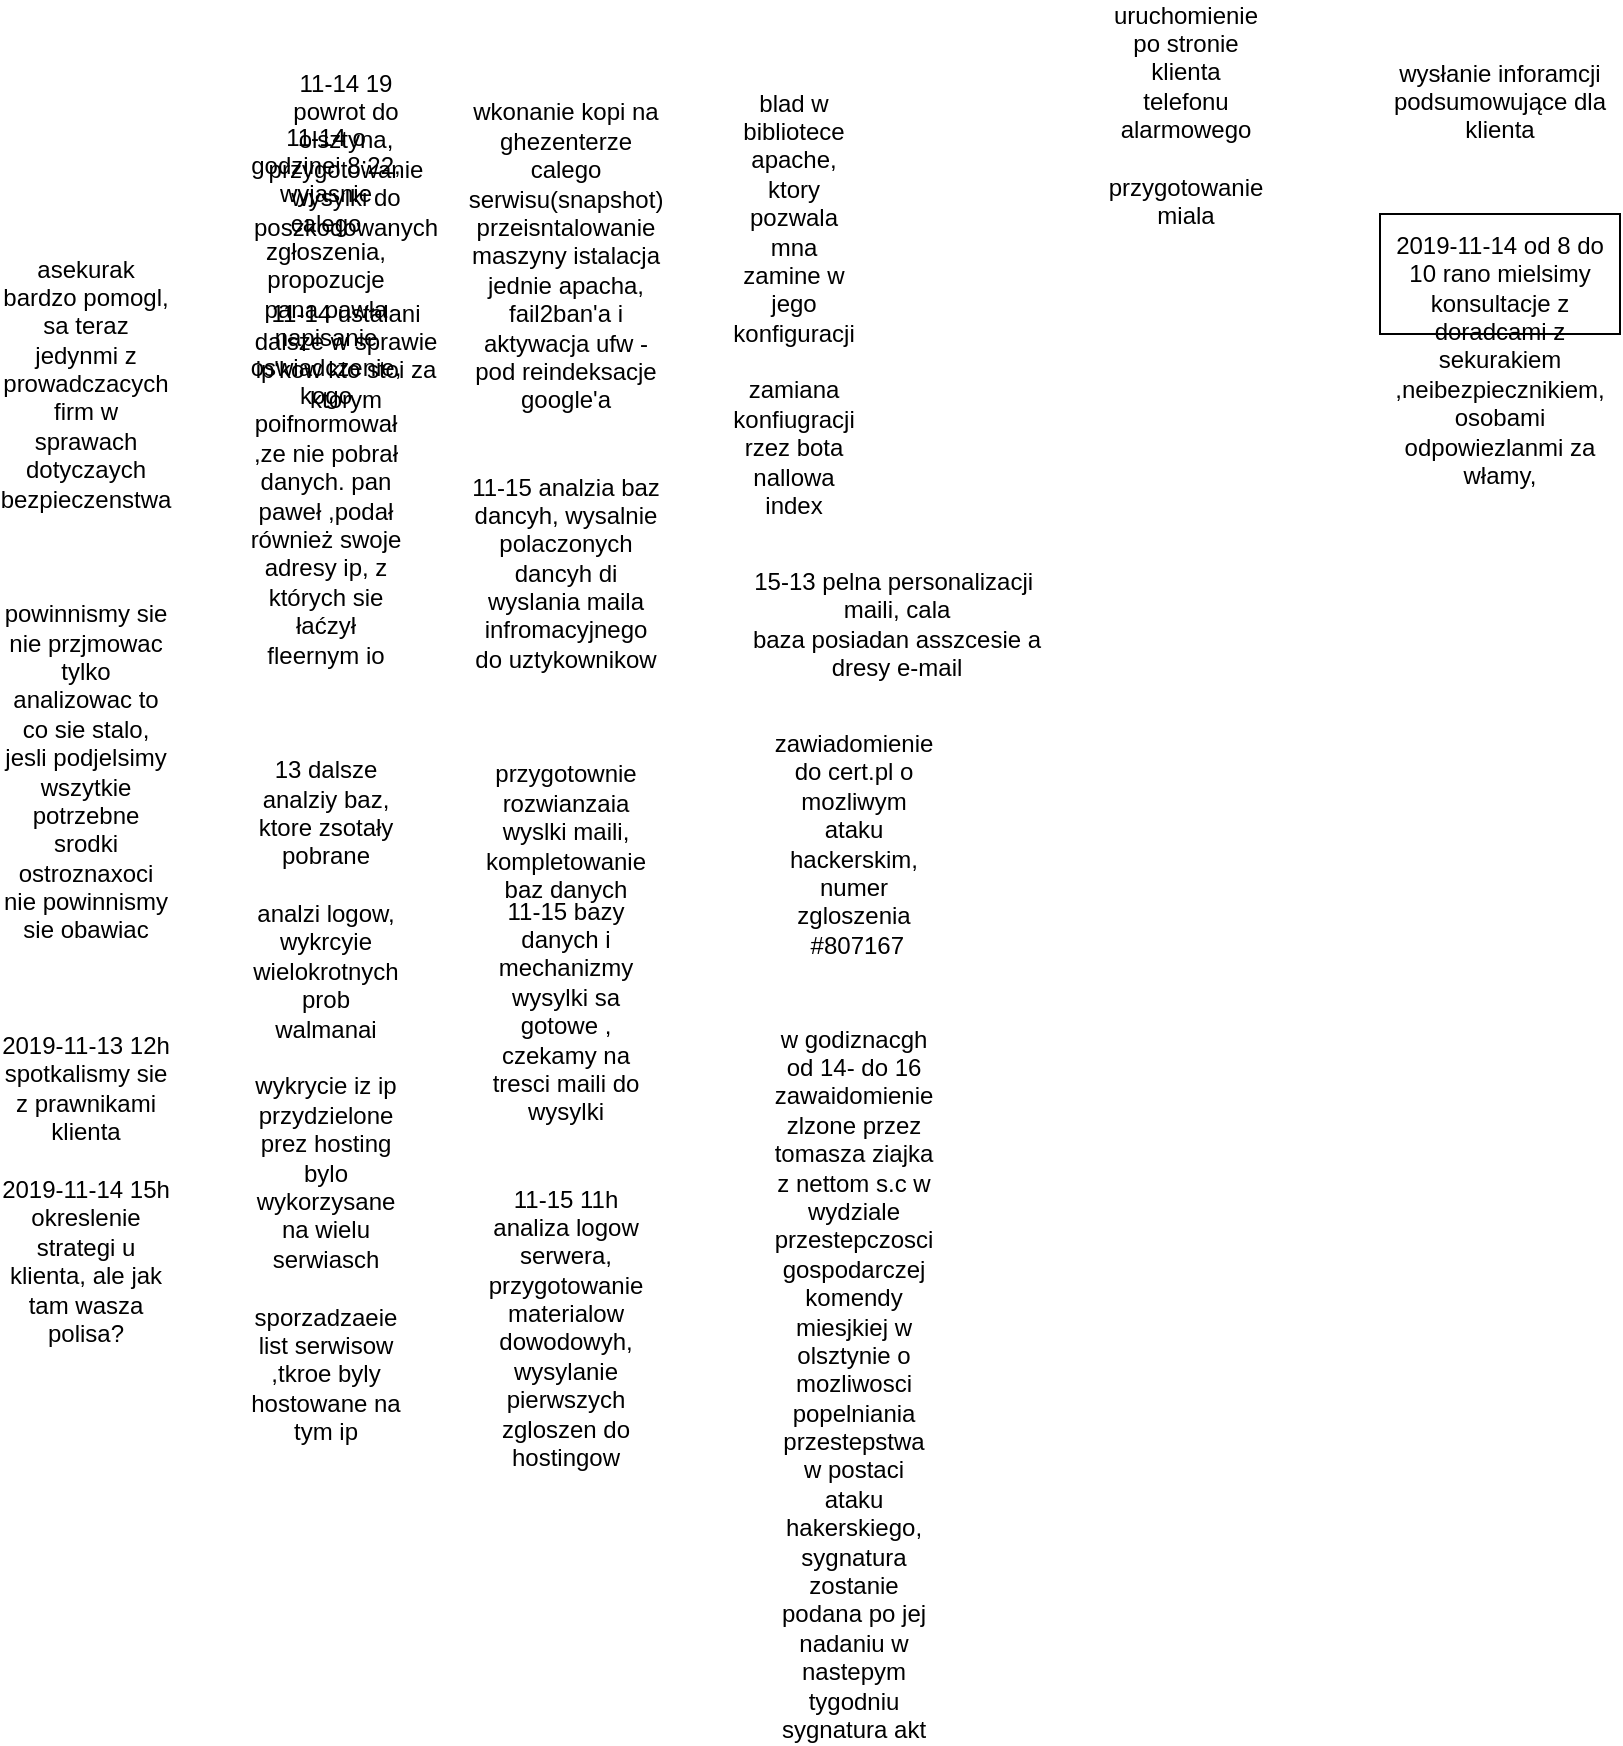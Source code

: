<mxfile version="24.7.17">
  <diagram name="Strona-1" id="V13b4Zk2M3cyRt3cg2z2">
    <mxGraphModel dx="1434" dy="1949" grid="1" gridSize="10" guides="1" tooltips="1" connect="1" arrows="1" fold="1" page="1" pageScale="1" pageWidth="827" pageHeight="1169" math="0" shadow="0">
      <root>
        <mxCell id="0" />
        <mxCell id="1" parent="0" />
        <mxCell id="9OjIWXLTbcFo8LXoZZLn-1" value="wysłanie inforamcji podsumowujące dla klienta&lt;div&gt;&lt;br&gt;&lt;/div&gt;&lt;div&gt;&lt;br&gt;&lt;/div&gt;&lt;div&gt;&lt;br&gt;&lt;/div&gt;&lt;div&gt;2019-11-14 od 8 do 10 rano mielsimy konsultacje z doradcami z sekurakiem ,neibezpiecznikiem, osobami odpowiezlanmi za włamy,&lt;/div&gt;" style="rounded=0;whiteSpace=wrap;html=1;" vertex="1" parent="1">
          <mxGeometry x="707" y="90" width="120" height="60" as="geometry" />
        </mxCell>
        <mxCell id="9OjIWXLTbcFo8LXoZZLn-2" value="asekurak bardzo pomogl, sa teraz jedynmi z prowadczacych firm w sprawach dotyczaych bezpieczenstwa&lt;div&gt;&lt;br&gt;&lt;/div&gt;&lt;div&gt;&lt;br&gt;&lt;/div&gt;&lt;div&gt;&lt;br&gt;&lt;/div&gt;&lt;div&gt;powinnismy sie nie przjmowac tylko analizowac to co sie stalo, jesli podjelsimy wszytkie potrzebne srodki ostroznaxoci nie powinnismy sie obawiac&lt;/div&gt;&lt;div&gt;&lt;br&gt;&lt;/div&gt;&lt;div&gt;&lt;br&gt;&lt;/div&gt;&lt;div&gt;&lt;br&gt;&lt;/div&gt;&lt;div&gt;2019-11-13 12h&lt;/div&gt;&lt;div&gt;spotkalismy sie z prawnikami klienta&lt;/div&gt;&lt;div&gt;&lt;br&gt;&lt;/div&gt;&lt;div&gt;2019-11-14 15h&lt;/div&gt;&lt;div&gt;okreslenie strategi u klienta, ale jak tam wasza polisa?&lt;/div&gt;&lt;div&gt;&lt;br&gt;&lt;/div&gt;&lt;div&gt;&lt;br&gt;&lt;/div&gt;&lt;div&gt;&lt;br&gt;&lt;/div&gt;" style="text;html=1;align=center;verticalAlign=middle;whiteSpace=wrap;rounded=0;" vertex="1" parent="1">
          <mxGeometry x="30" y="390" width="60" height="30" as="geometry" />
        </mxCell>
        <mxCell id="9OjIWXLTbcFo8LXoZZLn-3" value="11-14 19&lt;div&gt;powrot do olsztyna, przygotowanie wysylki do poszkodowanych&lt;/div&gt;&lt;div&gt;&lt;br&gt;&lt;/div&gt;&lt;div&gt;&lt;br&gt;&lt;/div&gt;&lt;div&gt;11-14 ustalani dalsze w sprawie ip&#39;kow kto stoi za ktorym&lt;/div&gt;&lt;div&gt;&lt;br&gt;&lt;/div&gt;&lt;div&gt;&lt;br&gt;&lt;/div&gt;&lt;div&gt;&lt;br&gt;&lt;/div&gt;" style="text;html=1;align=center;verticalAlign=middle;whiteSpace=wrap;rounded=0;" vertex="1" parent="1">
          <mxGeometry x="160" y="110" width="60" height="30" as="geometry" />
        </mxCell>
        <mxCell id="9OjIWXLTbcFo8LXoZZLn-4" value="11-14 o godzinei 8:22, wyjasnie calego zgłoszenia, propozucje pana pawła napisanie oswiadczenie, kogo poifnormował ,ze nie pobrał danych. pan paweł ,podał również swoje adresy ip, z których sie łaćzył fleernym io&lt;div&gt;&lt;br&gt;&lt;/div&gt;&lt;div&gt;&lt;br&gt;&lt;/div&gt;&lt;div&gt;&lt;br&gt;&lt;/div&gt;&lt;div&gt;13 dalsze analziy baz, ktore zsotały pobrane&lt;/div&gt;&lt;div&gt;&lt;br&gt;&lt;/div&gt;&lt;div&gt;analzi logow, wykrcyie wielokrotnych prob walmanai&lt;/div&gt;&lt;div&gt;&lt;br&gt;&lt;/div&gt;&lt;div&gt;wykrycie iz ip przydzielone prez hosting bylo wykorzysane na wielu serwiasch&lt;/div&gt;&lt;div&gt;&lt;br&gt;&lt;/div&gt;&lt;div&gt;sporzadzaeie list serwisow ,tkroe byly hostowane na tym ip&lt;/div&gt;" style="text;html=1;align=center;verticalAlign=middle;whiteSpace=wrap;rounded=0;" vertex="1" parent="1">
          <mxGeometry x="150" y="360" width="60" height="30" as="geometry" />
        </mxCell>
        <mxCell id="9OjIWXLTbcFo8LXoZZLn-5" value="wkonanie kopi na ghezenterze calego serwisu(snapshot)&lt;div&gt;przeisntalowanie maszyny istalacja jednie apacha, fail2ban&#39;a i aktywacja ufw - pod reindeksacje google&#39;a&lt;/div&gt;&lt;div&gt;&lt;br&gt;&lt;/div&gt;&lt;div&gt;&lt;br&gt;&lt;/div&gt;&lt;div&gt;11-15 analzia baz dancyh, wysalnie polaczonych dancyh di wyslania maila infromacyjnego do uztykownikow&lt;/div&gt;&lt;div&gt;&lt;br&gt;&lt;/div&gt;&lt;div&gt;&lt;br&gt;&lt;/div&gt;&lt;div&gt;&lt;br&gt;&lt;/div&gt;&lt;div&gt;przygotownie rozwianzaia wyslki maili, kompletowanie baz danych&lt;/div&gt;&lt;div&gt;&lt;br&gt;&lt;/div&gt;&lt;div&gt;&lt;br&gt;&lt;/div&gt;&lt;div&gt;&lt;br&gt;&lt;/div&gt;" style="text;html=1;align=center;verticalAlign=middle;whiteSpace=wrap;rounded=0;" vertex="1" parent="1">
          <mxGeometry x="270" y="240" width="60" height="30" as="geometry" />
        </mxCell>
        <mxCell id="9OjIWXLTbcFo8LXoZZLn-6" value="11-15 bazy danych i mechanizmy wysylki sa gotowe , czekamy na tresci maili do wysylki&lt;div&gt;&lt;br&gt;&lt;/div&gt;&lt;div&gt;&lt;span style=&quot;white-space: pre;&quot;&gt;&#x9;&lt;/span&gt;&lt;br&gt;&lt;/div&gt;&lt;div&gt;11-15 11h&lt;/div&gt;&lt;div&gt;analiza logow serwera, przygotowanie materialow dowodowyh, wysylanie pierwszych zgloszen do hostingow&lt;/div&gt;" style="text;html=1;align=center;verticalAlign=middle;whiteSpace=wrap;rounded=0;" vertex="1" parent="1">
          <mxGeometry x="270" y="560" width="60" height="30" as="geometry" />
        </mxCell>
        <mxCell id="9OjIWXLTbcFo8LXoZZLn-7" value="blad w bibliotece apache, ktory pozwala mna zamine w jego konfiguracji&lt;div&gt;&lt;br&gt;&lt;/div&gt;&lt;div&gt;zamiana konfiugracji rzez bota nallowa index&lt;/div&gt;" style="text;html=1;align=center;verticalAlign=middle;whiteSpace=wrap;rounded=0;" vertex="1" parent="1">
          <mxGeometry x="384" y="120" width="60" height="30" as="geometry" />
        </mxCell>
        <mxCell id="9OjIWXLTbcFo8LXoZZLn-8" value="15-13 pelna personalizacji&amp;nbsp;&lt;div&gt;maili, cala&lt;div&gt;baza posiadan ass&lt;span style=&quot;background-color: initial;&quot;&gt;zcesie a&lt;/span&gt;&lt;/div&gt;&lt;div&gt;&lt;span style=&quot;background-color: initial;&quot;&gt;dresy e-mail&lt;/span&gt;&lt;/div&gt;&lt;/div&gt;" style="text;html=1;align=center;verticalAlign=middle;resizable=0;points=[];autosize=1;strokeColor=none;fillColor=none;" vertex="1" parent="1">
          <mxGeometry x="380" y="260" width="170" height="70" as="geometry" />
        </mxCell>
        <mxCell id="9OjIWXLTbcFo8LXoZZLn-9" value="zawiadomienie do cert.pl o mozliwym ataku hackerskim, numer zgloszenia&lt;div&gt;&amp;nbsp;#807167&lt;/div&gt;" style="text;html=1;align=center;verticalAlign=middle;whiteSpace=wrap;rounded=0;" vertex="1" parent="1">
          <mxGeometry x="414" y="390" width="60" height="30" as="geometry" />
        </mxCell>
        <mxCell id="9OjIWXLTbcFo8LXoZZLn-10" value="w godiznacgh od 14- do 16 zawaidomienie zlzone przez tomasza ziajka z nettom s.c w wydziale przestepczosci gospodarczej komendy miesjkiej w olsztynie o mozliwosci popelniania przestepstwa w postaci ataku hakerskiego, sygnatura zostanie podana po jej nadaniu w nastepym tygodniu sygnatura akt" style="text;html=1;align=center;verticalAlign=middle;whiteSpace=wrap;rounded=0;" vertex="1" parent="1">
          <mxGeometry x="414" y="660" width="60" height="30" as="geometry" />
        </mxCell>
        <mxCell id="9OjIWXLTbcFo8LXoZZLn-11" value="uruchomienie po stronie klienta telefonu alarmowego&lt;div&gt;&lt;br&gt;&lt;/div&gt;&lt;div&gt;przygotowanie miala&lt;/div&gt;&lt;div&gt;&lt;br&gt;&lt;/div&gt;&lt;div&gt;&lt;br&gt;&lt;/div&gt;" style="text;html=1;align=center;verticalAlign=middle;whiteSpace=wrap;rounded=0;" vertex="1" parent="1">
          <mxGeometry x="580" y="40" width="60" height="30" as="geometry" />
        </mxCell>
      </root>
    </mxGraphModel>
  </diagram>
</mxfile>
